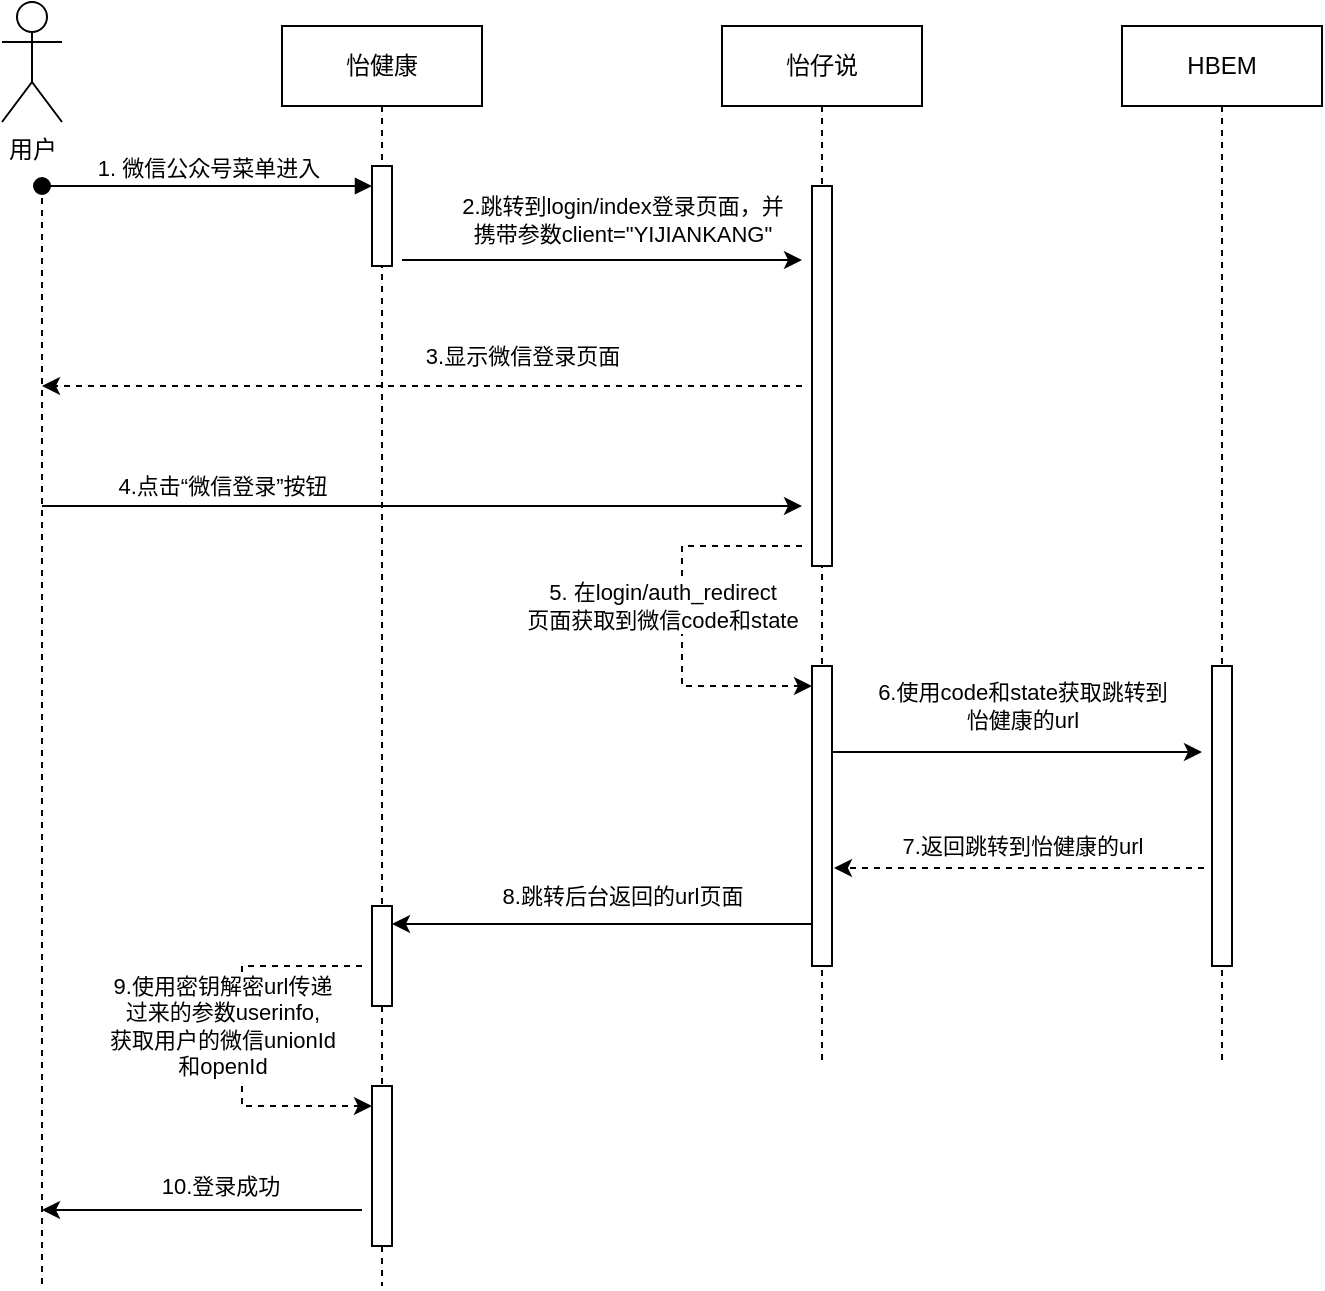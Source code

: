 <mxfile version="20.8.20" type="github">
  <diagram id="C5RBs43oDa-KdzZeNtuy" name="Page-1">
    <mxGraphModel dx="1221" dy="676" grid="1" gridSize="10" guides="1" tooltips="1" connect="1" arrows="1" fold="1" page="1" pageScale="1" pageWidth="583" pageHeight="827" background="#ffffff" math="0" shadow="0">
      <root>
        <mxCell id="WIyWlLk6GJQsqaUBKTNV-0" />
        <mxCell id="WIyWlLk6GJQsqaUBKTNV-1" parent="WIyWlLk6GJQsqaUBKTNV-0" />
        <mxCell id="FVgnyzEIImq9gnzeDGXT-4" value="怡仔说" style="shape=umlLifeline;perimeter=lifelinePerimeter;whiteSpace=wrap;html=1;container=0;dropTarget=0;collapsible=0;recursiveResize=0;outlineConnect=0;portConstraint=eastwest;newEdgeStyle={&quot;edgeStyle&quot;:&quot;elbowEdgeStyle&quot;,&quot;elbow&quot;:&quot;vertical&quot;,&quot;curved&quot;:0,&quot;rounded&quot;:0};" vertex="1" parent="WIyWlLk6GJQsqaUBKTNV-1">
          <mxGeometry x="550" y="105" width="100" height="520" as="geometry" />
        </mxCell>
        <mxCell id="FVgnyzEIImq9gnzeDGXT-5" value="" style="html=1;points=[];perimeter=orthogonalPerimeter;outlineConnect=0;targetShapes=umlLifeline;portConstraint=eastwest;newEdgeStyle={&quot;edgeStyle&quot;:&quot;elbowEdgeStyle&quot;,&quot;elbow&quot;:&quot;vertical&quot;,&quot;curved&quot;:0,&quot;rounded&quot;:0};" vertex="1" parent="FVgnyzEIImq9gnzeDGXT-4">
          <mxGeometry x="45" y="80" width="10" height="190" as="geometry" />
        </mxCell>
        <mxCell id="FVgnyzEIImq9gnzeDGXT-30" value="" style="html=1;points=[];perimeter=orthogonalPerimeter;outlineConnect=0;targetShapes=umlLifeline;portConstraint=eastwest;newEdgeStyle={&quot;edgeStyle&quot;:&quot;elbowEdgeStyle&quot;,&quot;elbow&quot;:&quot;vertical&quot;,&quot;curved&quot;:0,&quot;rounded&quot;:0};" vertex="1" parent="FVgnyzEIImq9gnzeDGXT-4">
          <mxGeometry x="45" y="320" width="10" height="150" as="geometry" />
        </mxCell>
        <mxCell id="FVgnyzEIImq9gnzeDGXT-32" value="5. 在login/auth_redirect&lt;br&gt;页面获取到微信code和state" style="endArrow=classic;html=1;rounded=0;dashed=1;" edge="1" parent="FVgnyzEIImq9gnzeDGXT-4" target="FVgnyzEIImq9gnzeDGXT-30">
          <mxGeometry x="-0.077" y="-10" width="50" height="50" relative="1" as="geometry">
            <mxPoint x="40" y="260" as="sourcePoint" />
            <mxPoint x="-20" y="290" as="targetPoint" />
            <Array as="points">
              <mxPoint x="-20" y="260" />
              <mxPoint x="-20" y="290" />
              <mxPoint x="-20" y="330" />
            </Array>
            <mxPoint as="offset" />
          </mxGeometry>
        </mxCell>
        <mxCell id="FVgnyzEIImq9gnzeDGXT-10" value="HBEM" style="shape=umlLifeline;perimeter=lifelinePerimeter;whiteSpace=wrap;html=1;container=0;dropTarget=0;collapsible=0;recursiveResize=0;outlineConnect=0;portConstraint=eastwest;newEdgeStyle={&quot;edgeStyle&quot;:&quot;elbowEdgeStyle&quot;,&quot;elbow&quot;:&quot;vertical&quot;,&quot;curved&quot;:0,&quot;rounded&quot;:0};" vertex="1" parent="WIyWlLk6GJQsqaUBKTNV-1">
          <mxGeometry x="750" y="105" width="100" height="520" as="geometry" />
        </mxCell>
        <mxCell id="FVgnyzEIImq9gnzeDGXT-33" value="" style="html=1;points=[];perimeter=orthogonalPerimeter;outlineConnect=0;targetShapes=umlLifeline;portConstraint=eastwest;newEdgeStyle={&quot;edgeStyle&quot;:&quot;elbowEdgeStyle&quot;,&quot;elbow&quot;:&quot;vertical&quot;,&quot;curved&quot;:0,&quot;rounded&quot;:0};" vertex="1" parent="FVgnyzEIImq9gnzeDGXT-10">
          <mxGeometry x="45" y="320" width="10" height="150" as="geometry" />
        </mxCell>
        <mxCell id="FVgnyzEIImq9gnzeDGXT-14" style="edgeStyle=orthogonalEdgeStyle;rounded=0;orthogonalLoop=1;jettySize=auto;html=1;dashed=1;endArrow=none;endFill=0;" edge="1" parent="WIyWlLk6GJQsqaUBKTNV-1">
          <mxGeometry relative="1" as="geometry">
            <mxPoint x="210" y="735" as="targetPoint" />
            <mxPoint x="210" y="185" as="sourcePoint" />
          </mxGeometry>
        </mxCell>
        <mxCell id="FVgnyzEIImq9gnzeDGXT-12" value="用户" style="shape=umlActor;verticalLabelPosition=bottom;verticalAlign=top;html=1;outlineConnect=0;" vertex="1" parent="WIyWlLk6GJQsqaUBKTNV-1">
          <mxGeometry x="190" y="93" width="30" height="60" as="geometry" />
        </mxCell>
        <mxCell id="FVgnyzEIImq9gnzeDGXT-25" value="" style="endArrow=classic;html=1;rounded=0;dashed=1;" edge="1" parent="WIyWlLk6GJQsqaUBKTNV-1">
          <mxGeometry width="50" height="50" relative="1" as="geometry">
            <mxPoint x="590" y="285" as="sourcePoint" />
            <mxPoint x="210" y="285" as="targetPoint" />
          </mxGeometry>
        </mxCell>
        <mxCell id="FVgnyzEIImq9gnzeDGXT-26" value="3.显示微信登录页面" style="edgeLabel;html=1;align=center;verticalAlign=middle;resizable=0;points=[];" vertex="1" connectable="0" parent="FVgnyzEIImq9gnzeDGXT-25">
          <mxGeometry x="-0.479" y="-4" relative="1" as="geometry">
            <mxPoint x="-41" y="-11" as="offset" />
          </mxGeometry>
        </mxCell>
        <mxCell id="FVgnyzEIImq9gnzeDGXT-22" value="2.跳转到login/index登录页面，并&lt;br&gt;携带参数client=&quot;YIJIANKANG&quot;" style="endArrow=classic;html=1;rounded=0;" edge="1" parent="WIyWlLk6GJQsqaUBKTNV-1">
          <mxGeometry x="0.1" y="20" width="50" height="50" relative="1" as="geometry">
            <mxPoint x="390" y="222" as="sourcePoint" />
            <mxPoint x="590" y="222" as="targetPoint" />
            <Array as="points">
              <mxPoint x="480" y="222" />
            </Array>
            <mxPoint as="offset" />
          </mxGeometry>
        </mxCell>
        <mxCell id="FVgnyzEIImq9gnzeDGXT-0" value="怡健康" style="shape=umlLifeline;perimeter=lifelinePerimeter;whiteSpace=wrap;html=1;container=0;dropTarget=0;collapsible=0;recursiveResize=0;outlineConnect=0;portConstraint=eastwest;newEdgeStyle={&quot;edgeStyle&quot;:&quot;elbowEdgeStyle&quot;,&quot;elbow&quot;:&quot;vertical&quot;,&quot;curved&quot;:0,&quot;rounded&quot;:0};" vertex="1" parent="WIyWlLk6GJQsqaUBKTNV-1">
          <mxGeometry x="330" y="105" width="100" height="630" as="geometry" />
        </mxCell>
        <mxCell id="FVgnyzEIImq9gnzeDGXT-1" value="" style="html=1;points=[];perimeter=orthogonalPerimeter;outlineConnect=0;targetShapes=umlLifeline;portConstraint=eastwest;newEdgeStyle={&quot;edgeStyle&quot;:&quot;elbowEdgeStyle&quot;,&quot;elbow&quot;:&quot;vertical&quot;,&quot;curved&quot;:0,&quot;rounded&quot;:0};" vertex="1" parent="FVgnyzEIImq9gnzeDGXT-0">
          <mxGeometry x="45" y="70" width="10" height="50" as="geometry" />
        </mxCell>
        <mxCell id="FVgnyzEIImq9gnzeDGXT-2" value="1. 微信公众号菜单进入" style="html=1;verticalAlign=bottom;startArrow=oval;endArrow=block;startSize=8;edgeStyle=elbowEdgeStyle;elbow=vertical;curved=0;rounded=0;" edge="1" parent="FVgnyzEIImq9gnzeDGXT-0" target="FVgnyzEIImq9gnzeDGXT-1">
          <mxGeometry relative="1" as="geometry">
            <mxPoint x="-120" y="80" as="sourcePoint" />
          </mxGeometry>
        </mxCell>
        <mxCell id="FVgnyzEIImq9gnzeDGXT-36" value="" style="html=1;points=[];perimeter=orthogonalPerimeter;outlineConnect=0;targetShapes=umlLifeline;portConstraint=eastwest;newEdgeStyle={&quot;edgeStyle&quot;:&quot;elbowEdgeStyle&quot;,&quot;elbow&quot;:&quot;vertical&quot;,&quot;curved&quot;:0,&quot;rounded&quot;:0};" vertex="1" parent="FVgnyzEIImq9gnzeDGXT-0">
          <mxGeometry x="45" y="440" width="10" height="50" as="geometry" />
        </mxCell>
        <mxCell id="FVgnyzEIImq9gnzeDGXT-41" value="" style="html=1;points=[];perimeter=orthogonalPerimeter;outlineConnect=0;targetShapes=umlLifeline;portConstraint=eastwest;newEdgeStyle={&quot;edgeStyle&quot;:&quot;elbowEdgeStyle&quot;,&quot;elbow&quot;:&quot;vertical&quot;,&quot;curved&quot;:0,&quot;rounded&quot;:0};" vertex="1" parent="FVgnyzEIImq9gnzeDGXT-0">
          <mxGeometry x="45" y="530" width="10" height="80" as="geometry" />
        </mxCell>
        <mxCell id="FVgnyzEIImq9gnzeDGXT-27" value="4.点击“微信登录”按钮" style="endArrow=classic;html=1;rounded=0;" edge="1" parent="WIyWlLk6GJQsqaUBKTNV-1">
          <mxGeometry x="-0.526" y="10" width="50" height="50" relative="1" as="geometry">
            <mxPoint x="210" y="345" as="sourcePoint" />
            <mxPoint x="590" y="345" as="targetPoint" />
            <Array as="points">
              <mxPoint x="250" y="345" />
              <mxPoint x="480" y="345" />
            </Array>
            <mxPoint as="offset" />
          </mxGeometry>
        </mxCell>
        <mxCell id="FVgnyzEIImq9gnzeDGXT-34" value="6.使用code和state获取跳转到&lt;br&gt;怡健康的url" style="endArrow=classic;html=1;rounded=0;" edge="1" parent="WIyWlLk6GJQsqaUBKTNV-1">
          <mxGeometry x="0.027" y="23" width="50" height="50" relative="1" as="geometry">
            <mxPoint x="605" y="468" as="sourcePoint" />
            <mxPoint x="790" y="468" as="targetPoint" />
            <Array as="points">
              <mxPoint x="670" y="468" />
            </Array>
            <mxPoint as="offset" />
          </mxGeometry>
        </mxCell>
        <mxCell id="FVgnyzEIImq9gnzeDGXT-35" value="7.返回跳转到怡健康的url" style="endArrow=classic;html=1;rounded=0;dashed=1;" edge="1" parent="WIyWlLk6GJQsqaUBKTNV-1">
          <mxGeometry x="-0.016" y="-11" width="50" height="50" relative="1" as="geometry">
            <mxPoint x="791" y="526" as="sourcePoint" />
            <mxPoint x="606" y="526" as="targetPoint" />
            <mxPoint as="offset" />
          </mxGeometry>
        </mxCell>
        <mxCell id="FVgnyzEIImq9gnzeDGXT-37" value="8.跳转后台返回的url页面" style="endArrow=classic;html=1;rounded=0;" edge="1" parent="WIyWlLk6GJQsqaUBKTNV-1">
          <mxGeometry x="-0.095" y="-14" width="50" height="50" relative="1" as="geometry">
            <mxPoint x="595" y="554" as="sourcePoint" />
            <mxPoint x="385" y="554" as="targetPoint" />
            <mxPoint as="offset" />
          </mxGeometry>
        </mxCell>
        <mxCell id="FVgnyzEIImq9gnzeDGXT-38" value="9.使用密钥解密url传递&lt;br&gt;过来的参数userinfo,&lt;br&gt;获取用户的微信unionId&lt;br&gt;和openId" style="endArrow=classic;html=1;rounded=0;dashed=1;" edge="1" parent="WIyWlLk6GJQsqaUBKTNV-1">
          <mxGeometry x="-0.077" y="-10" width="50" height="50" relative="1" as="geometry">
            <mxPoint x="370" y="575" as="sourcePoint" />
            <mxPoint x="375" y="645" as="targetPoint" />
            <Array as="points">
              <mxPoint x="310" y="575" />
              <mxPoint x="310" y="605" />
              <mxPoint x="310" y="645" />
            </Array>
            <mxPoint as="offset" />
          </mxGeometry>
        </mxCell>
        <mxCell id="FVgnyzEIImq9gnzeDGXT-39" value="" style="endArrow=classic;html=1;rounded=0;" edge="1" parent="WIyWlLk6GJQsqaUBKTNV-1">
          <mxGeometry width="50" height="50" relative="1" as="geometry">
            <mxPoint x="370" y="697" as="sourcePoint" />
            <mxPoint x="210" y="697" as="targetPoint" />
          </mxGeometry>
        </mxCell>
        <mxCell id="FVgnyzEIImq9gnzeDGXT-40" value="10.登录成功" style="edgeLabel;html=1;align=center;verticalAlign=middle;resizable=0;points=[];" vertex="1" connectable="0" parent="FVgnyzEIImq9gnzeDGXT-39">
          <mxGeometry x="-0.113" y="2" relative="1" as="geometry">
            <mxPoint y="-14" as="offset" />
          </mxGeometry>
        </mxCell>
      </root>
    </mxGraphModel>
  </diagram>
</mxfile>

